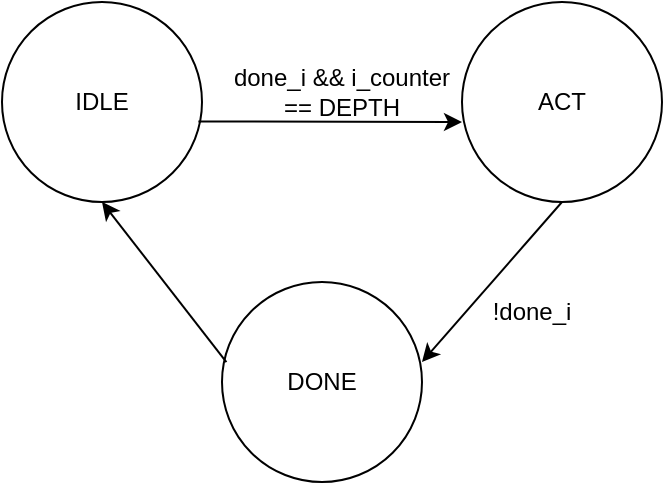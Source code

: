 <mxfile version="24.9.1">
  <diagram id="LldZepaCDoXS-muDTJjg" name="Page-1">
    <mxGraphModel dx="869" dy="452" grid="1" gridSize="10" guides="1" tooltips="1" connect="1" arrows="1" fold="1" page="1" pageScale="1" pageWidth="850" pageHeight="1100" math="0" shadow="0">
      <root>
        <mxCell id="0" />
        <mxCell id="1" parent="0" />
        <mxCell id="RWctR8MDuskukS0d0tIQ-1" value="IDLE" style="ellipse;whiteSpace=wrap;html=1;aspect=fixed;" vertex="1" parent="1">
          <mxGeometry x="160" y="340" width="100" height="100" as="geometry" />
        </mxCell>
        <mxCell id="RWctR8MDuskukS0d0tIQ-3" value="ACT" style="ellipse;whiteSpace=wrap;html=1;aspect=fixed;" vertex="1" parent="1">
          <mxGeometry x="390" y="340" width="100" height="100" as="geometry" />
        </mxCell>
        <mxCell id="RWctR8MDuskukS0d0tIQ-4" value="DONE" style="ellipse;whiteSpace=wrap;html=1;aspect=fixed;" vertex="1" parent="1">
          <mxGeometry x="270" y="480" width="100" height="100" as="geometry" />
        </mxCell>
        <mxCell id="RWctR8MDuskukS0d0tIQ-5" value="" style="endArrow=classic;html=1;rounded=0;exitX=0.982;exitY=0.597;exitDx=0;exitDy=0;exitPerimeter=0;" edge="1" parent="1" source="RWctR8MDuskukS0d0tIQ-1">
          <mxGeometry width="50" height="50" relative="1" as="geometry">
            <mxPoint x="400" y="450" as="sourcePoint" />
            <mxPoint x="390" y="400" as="targetPoint" />
          </mxGeometry>
        </mxCell>
        <mxCell id="RWctR8MDuskukS0d0tIQ-6" value="done_i &amp;amp;&amp;amp; i_counter == DEPTH" style="text;html=1;align=center;verticalAlign=middle;whiteSpace=wrap;rounded=0;" vertex="1" parent="1">
          <mxGeometry x="270" y="370" width="120" height="30" as="geometry" />
        </mxCell>
        <mxCell id="RWctR8MDuskukS0d0tIQ-7" value="" style="endArrow=classic;html=1;rounded=0;exitX=0.5;exitY=1;exitDx=0;exitDy=0;entryX=1;entryY=0.4;entryDx=0;entryDy=0;entryPerimeter=0;" edge="1" parent="1" source="RWctR8MDuskukS0d0tIQ-3" target="RWctR8MDuskukS0d0tIQ-4">
          <mxGeometry width="50" height="50" relative="1" as="geometry">
            <mxPoint x="380" y="450" as="sourcePoint" />
            <mxPoint x="430" y="400" as="targetPoint" />
          </mxGeometry>
        </mxCell>
        <mxCell id="RWctR8MDuskukS0d0tIQ-8" value="" style="endArrow=classic;html=1;rounded=0;exitX=0.022;exitY=0.401;exitDx=0;exitDy=0;entryX=0.5;entryY=1;entryDx=0;entryDy=0;exitPerimeter=0;" edge="1" parent="1" source="RWctR8MDuskukS0d0tIQ-4" target="RWctR8MDuskukS0d0tIQ-1">
          <mxGeometry width="50" height="50" relative="1" as="geometry">
            <mxPoint x="260" y="420" as="sourcePoint" />
            <mxPoint x="190" y="500" as="targetPoint" />
          </mxGeometry>
        </mxCell>
        <mxCell id="RWctR8MDuskukS0d0tIQ-9" value="!done_i" style="text;html=1;align=center;verticalAlign=middle;whiteSpace=wrap;rounded=0;" vertex="1" parent="1">
          <mxGeometry x="395" y="480" width="60" height="30" as="geometry" />
        </mxCell>
      </root>
    </mxGraphModel>
  </diagram>
</mxfile>
